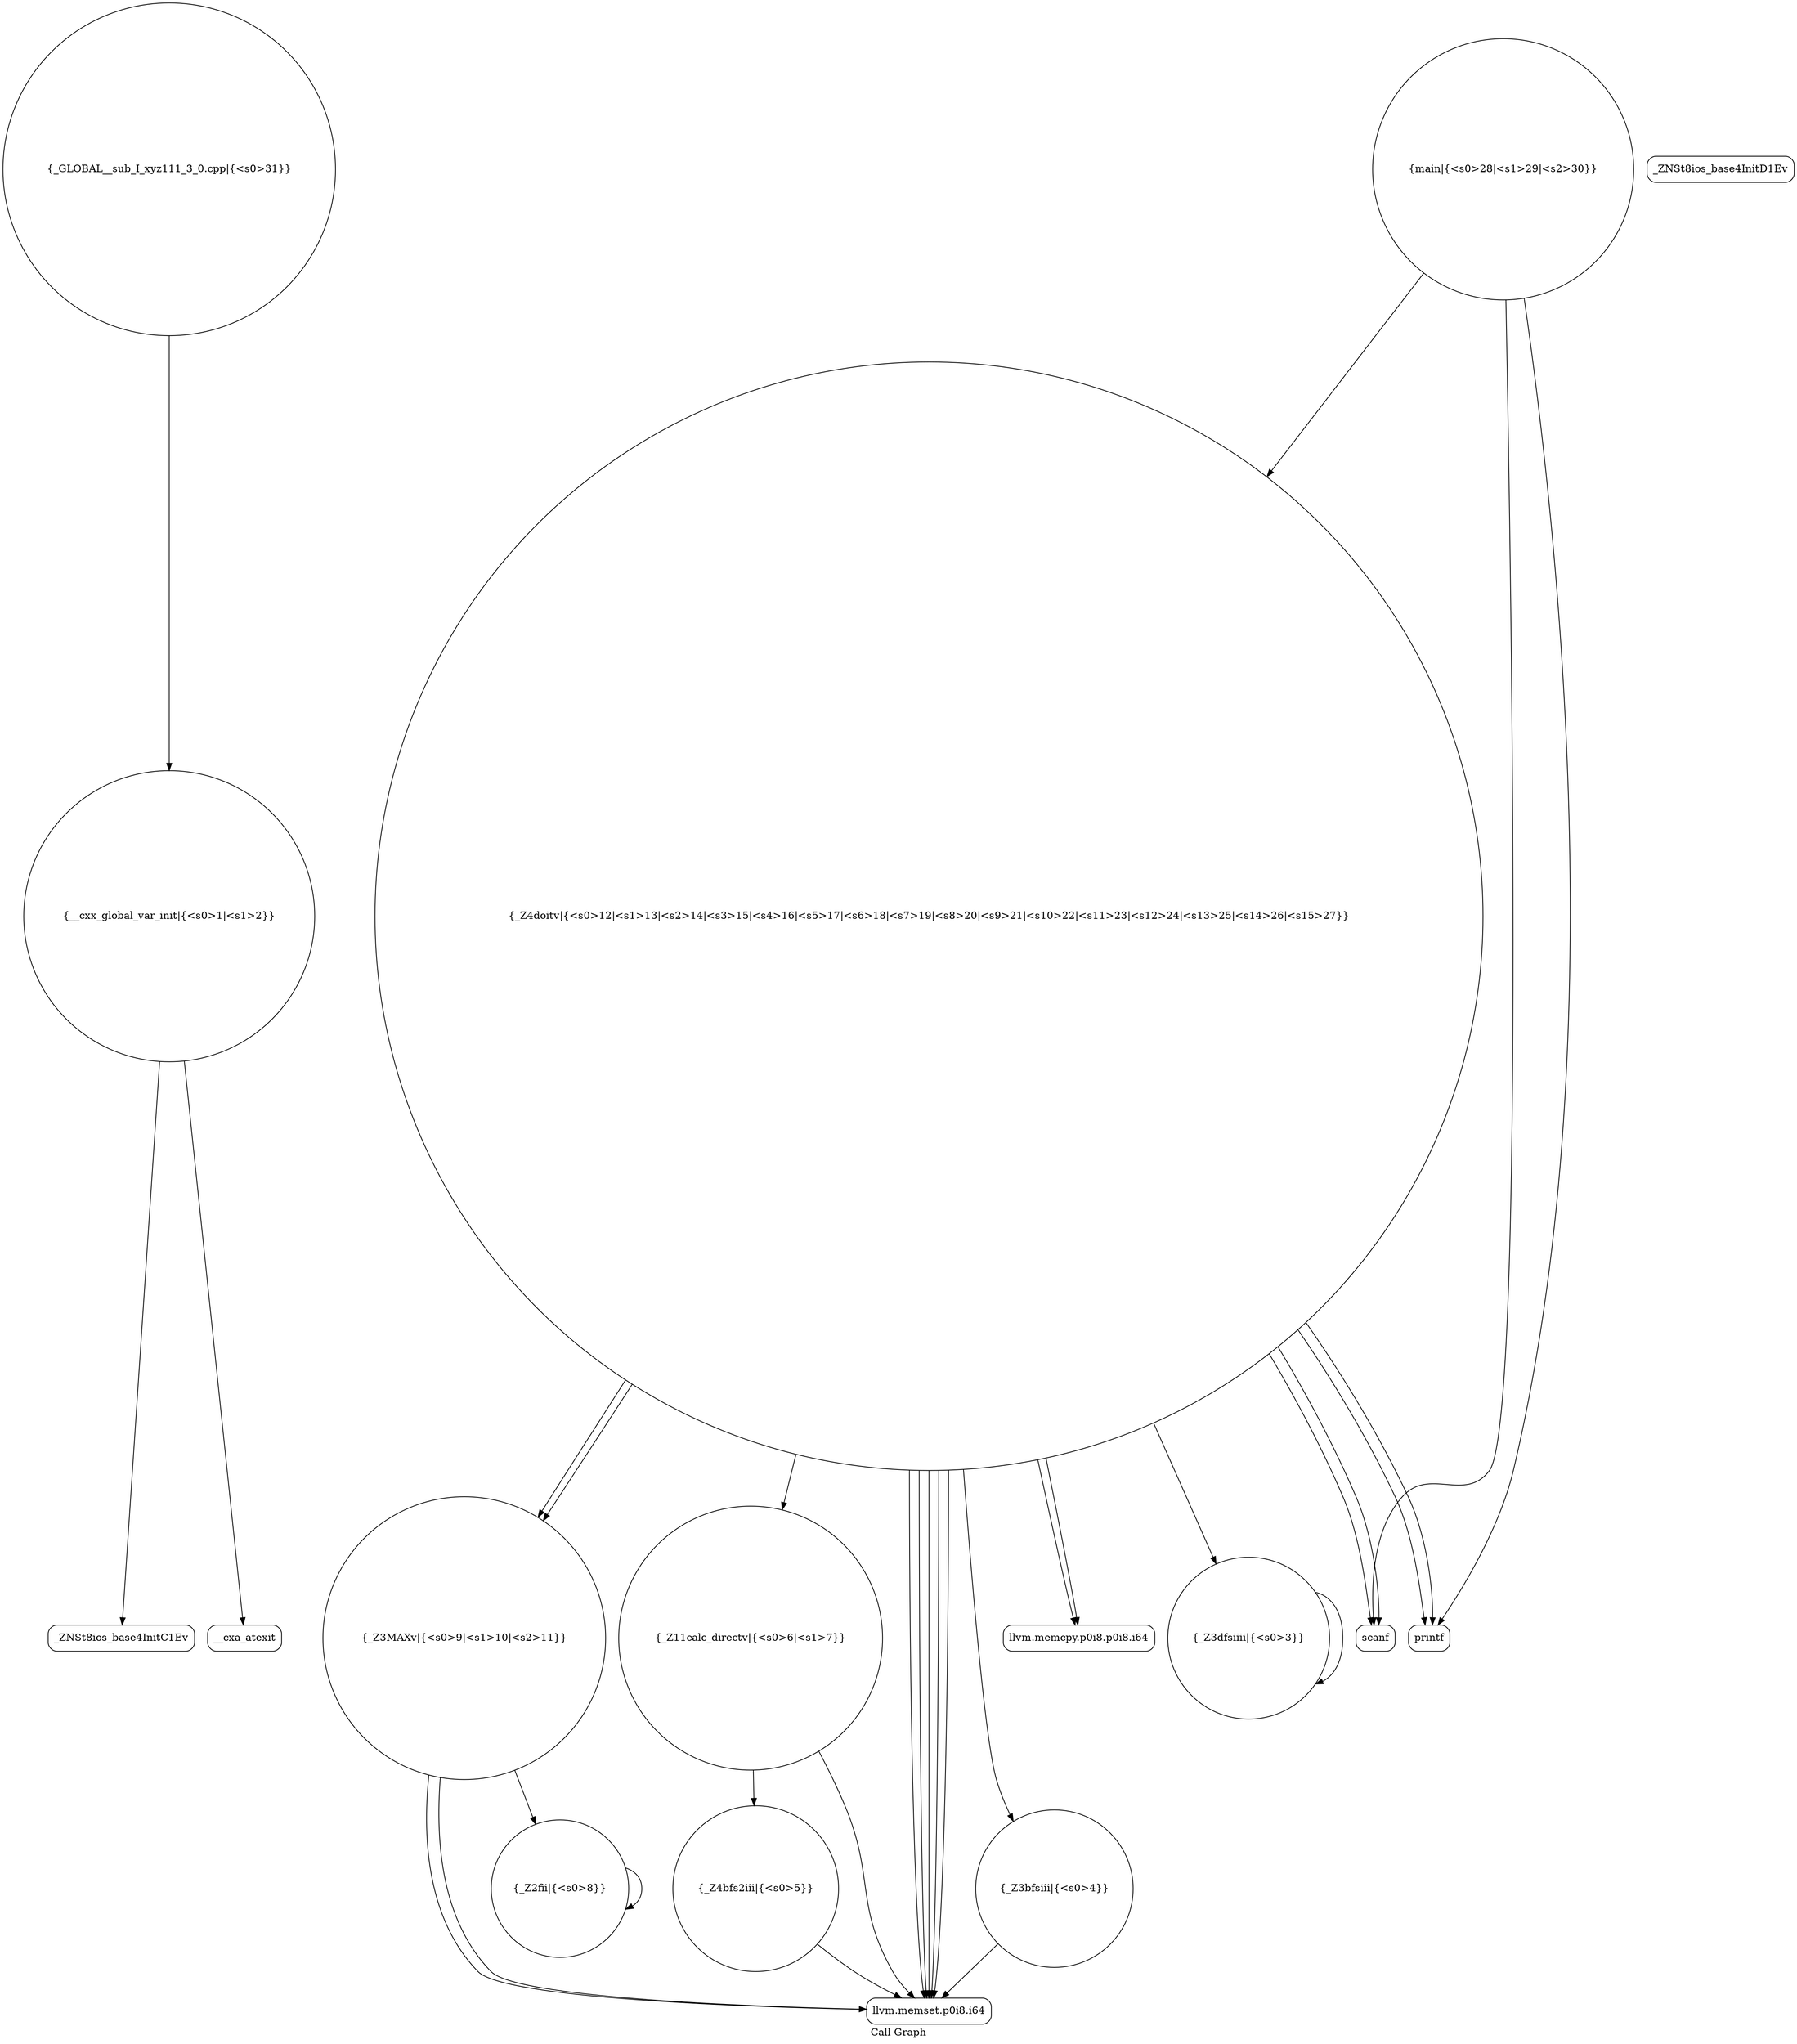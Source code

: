digraph "Call Graph" {
	label="Call Graph";

	Node0x55d1b59b6a40 [shape=record,shape=circle,label="{__cxx_global_var_init|{<s0>1|<s1>2}}"];
	Node0x55d1b59b6a40:s0 -> Node0x55d1b5aa6c00[color=black];
	Node0x55d1b59b6a40:s1 -> Node0x55d1b5aa6d00[color=black];
	Node0x55d1b5aa6f00 [shape=record,shape=circle,label="{_Z4bfs2iii|{<s0>5}}"];
	Node0x55d1b5aa6f00:s0 -> Node0x55d1b5aa6e80[color=black];
	Node0x55d1b5aa7280 [shape=record,shape=Mrecord,label="{llvm.memcpy.p0i8.p0i8.i64}"];
	Node0x55d1b5aa6c80 [shape=record,shape=Mrecord,label="{_ZNSt8ios_base4InitD1Ev}"];
	Node0x55d1b5aa7000 [shape=record,shape=circle,label="{_Z2fii|{<s0>8}}"];
	Node0x55d1b5aa7000:s0 -> Node0x55d1b5aa7000[color=black];
	Node0x55d1b5aa7380 [shape=record,shape=circle,label="{_GLOBAL__sub_I_xyz111_3_0.cpp|{<s0>31}}"];
	Node0x55d1b5aa7380:s0 -> Node0x55d1b59b6a40[color=black];
	Node0x55d1b5aa6d80 [shape=record,shape=circle,label="{_Z3dfsiiii|{<s0>3}}"];
	Node0x55d1b5aa6d80:s0 -> Node0x55d1b5aa6d80[color=black];
	Node0x55d1b5aa7100 [shape=record,shape=circle,label="{_Z4doitv|{<s0>12|<s1>13|<s2>14|<s3>15|<s4>16|<s5>17|<s6>18|<s7>19|<s8>20|<s9>21|<s10>22|<s11>23|<s12>24|<s13>25|<s14>26|<s15>27}}"];
	Node0x55d1b5aa7100:s0 -> Node0x55d1b5aa7180[color=black];
	Node0x55d1b5aa7100:s1 -> Node0x55d1b5aa7180[color=black];
	Node0x55d1b5aa7100:s2 -> Node0x55d1b5aa6e80[color=black];
	Node0x55d1b5aa7100:s3 -> Node0x55d1b5aa6d80[color=black];
	Node0x55d1b5aa7100:s4 -> Node0x55d1b5aa6e80[color=black];
	Node0x55d1b5aa7100:s5 -> Node0x55d1b5aa6e00[color=black];
	Node0x55d1b5aa7100:s6 -> Node0x55d1b5aa7080[color=black];
	Node0x55d1b5aa7100:s7 -> Node0x55d1b5aa7200[color=black];
	Node0x55d1b5aa7100:s8 -> Node0x55d1b5aa6e80[color=black];
	Node0x55d1b5aa7100:s9 -> Node0x55d1b5aa6e80[color=black];
	Node0x55d1b5aa7100:s10 -> Node0x55d1b5aa6f80[color=black];
	Node0x55d1b5aa7100:s11 -> Node0x55d1b5aa7280[color=black];
	Node0x55d1b5aa7100:s12 -> Node0x55d1b5aa6e80[color=black];
	Node0x55d1b5aa7100:s13 -> Node0x55d1b5aa7080[color=black];
	Node0x55d1b5aa7100:s14 -> Node0x55d1b5aa7200[color=black];
	Node0x55d1b5aa7100:s15 -> Node0x55d1b5aa7280[color=black];
	Node0x55d1b5aa6e80 [shape=record,shape=Mrecord,label="{llvm.memset.p0i8.i64}"];
	Node0x55d1b5aa7200 [shape=record,shape=Mrecord,label="{printf}"];
	Node0x55d1b5aa6c00 [shape=record,shape=Mrecord,label="{_ZNSt8ios_base4InitC1Ev}"];
	Node0x55d1b5aa6f80 [shape=record,shape=circle,label="{_Z11calc_directv|{<s0>6|<s1>7}}"];
	Node0x55d1b5aa6f80:s0 -> Node0x55d1b5aa6e80[color=black];
	Node0x55d1b5aa6f80:s1 -> Node0x55d1b5aa6f00[color=black];
	Node0x55d1b5aa7300 [shape=record,shape=circle,label="{main|{<s0>28|<s1>29|<s2>30}}"];
	Node0x55d1b5aa7300:s0 -> Node0x55d1b5aa7180[color=black];
	Node0x55d1b5aa7300:s1 -> Node0x55d1b5aa7200[color=black];
	Node0x55d1b5aa7300:s2 -> Node0x55d1b5aa7100[color=black];
	Node0x55d1b5aa6d00 [shape=record,shape=Mrecord,label="{__cxa_atexit}"];
	Node0x55d1b5aa7080 [shape=record,shape=circle,label="{_Z3MAXv|{<s0>9|<s1>10|<s2>11}}"];
	Node0x55d1b5aa7080:s0 -> Node0x55d1b5aa6e80[color=black];
	Node0x55d1b5aa7080:s1 -> Node0x55d1b5aa6e80[color=black];
	Node0x55d1b5aa7080:s2 -> Node0x55d1b5aa7000[color=black];
	Node0x55d1b5aa6e00 [shape=record,shape=circle,label="{_Z3bfsiii|{<s0>4}}"];
	Node0x55d1b5aa6e00:s0 -> Node0x55d1b5aa6e80[color=black];
	Node0x55d1b5aa7180 [shape=record,shape=Mrecord,label="{scanf}"];
}
